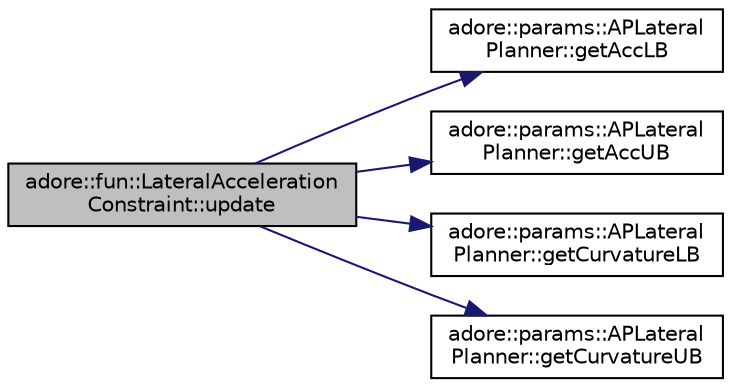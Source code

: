 digraph "adore::fun::LateralAccelerationConstraint::update"
{
 // LATEX_PDF_SIZE
  edge [fontname="Helvetica",fontsize="10",labelfontname="Helvetica",labelfontsize="10"];
  node [fontname="Helvetica",fontsize="10",shape=record];
  rankdir="LR";
  Node1 [label="adore::fun::LateralAcceleration\lConstraint::update",height=0.2,width=0.4,color="black", fillcolor="grey75", style="filled", fontcolor="black",tooltip=" "];
  Node1 -> Node2 [color="midnightblue",fontsize="10",style="solid",fontname="Helvetica"];
  Node2 [label="adore::params::APLateral\lPlanner::getAccLB",height=0.2,width=0.4,color="black", fillcolor="white", style="filled",URL="$classadore_1_1params_1_1APLateralPlanner.html#a414c193e17d956759d4cf61c02f19a65",tooltip="getAccLB returns lateral acceleration lower bound"];
  Node1 -> Node3 [color="midnightblue",fontsize="10",style="solid",fontname="Helvetica"];
  Node3 [label="adore::params::APLateral\lPlanner::getAccUB",height=0.2,width=0.4,color="black", fillcolor="white", style="filled",URL="$classadore_1_1params_1_1APLateralPlanner.html#a47b3725283c778466d7bef12afaeb631",tooltip="getAccUB returns lateral acceleration upper bound"];
  Node1 -> Node4 [color="midnightblue",fontsize="10",style="solid",fontname="Helvetica"];
  Node4 [label="adore::params::APLateral\lPlanner::getCurvatureLB",height=0.2,width=0.4,color="black", fillcolor="white", style="filled",URL="$classadore_1_1params_1_1APLateralPlanner.html#a95ceeef0285b228c108dad47dab46310",tooltip="getCurvatureLB returns minimum curvature of path (relevant at low speeds)"];
  Node1 -> Node5 [color="midnightblue",fontsize="10",style="solid",fontname="Helvetica"];
  Node5 [label="adore::params::APLateral\lPlanner::getCurvatureUB",height=0.2,width=0.4,color="black", fillcolor="white", style="filled",URL="$classadore_1_1params_1_1APLateralPlanner.html#a95794882fce66d33263854701157cb43",tooltip="getCurvatureUB returns maximum curvature of path (relevant at low speeds)"];
}
